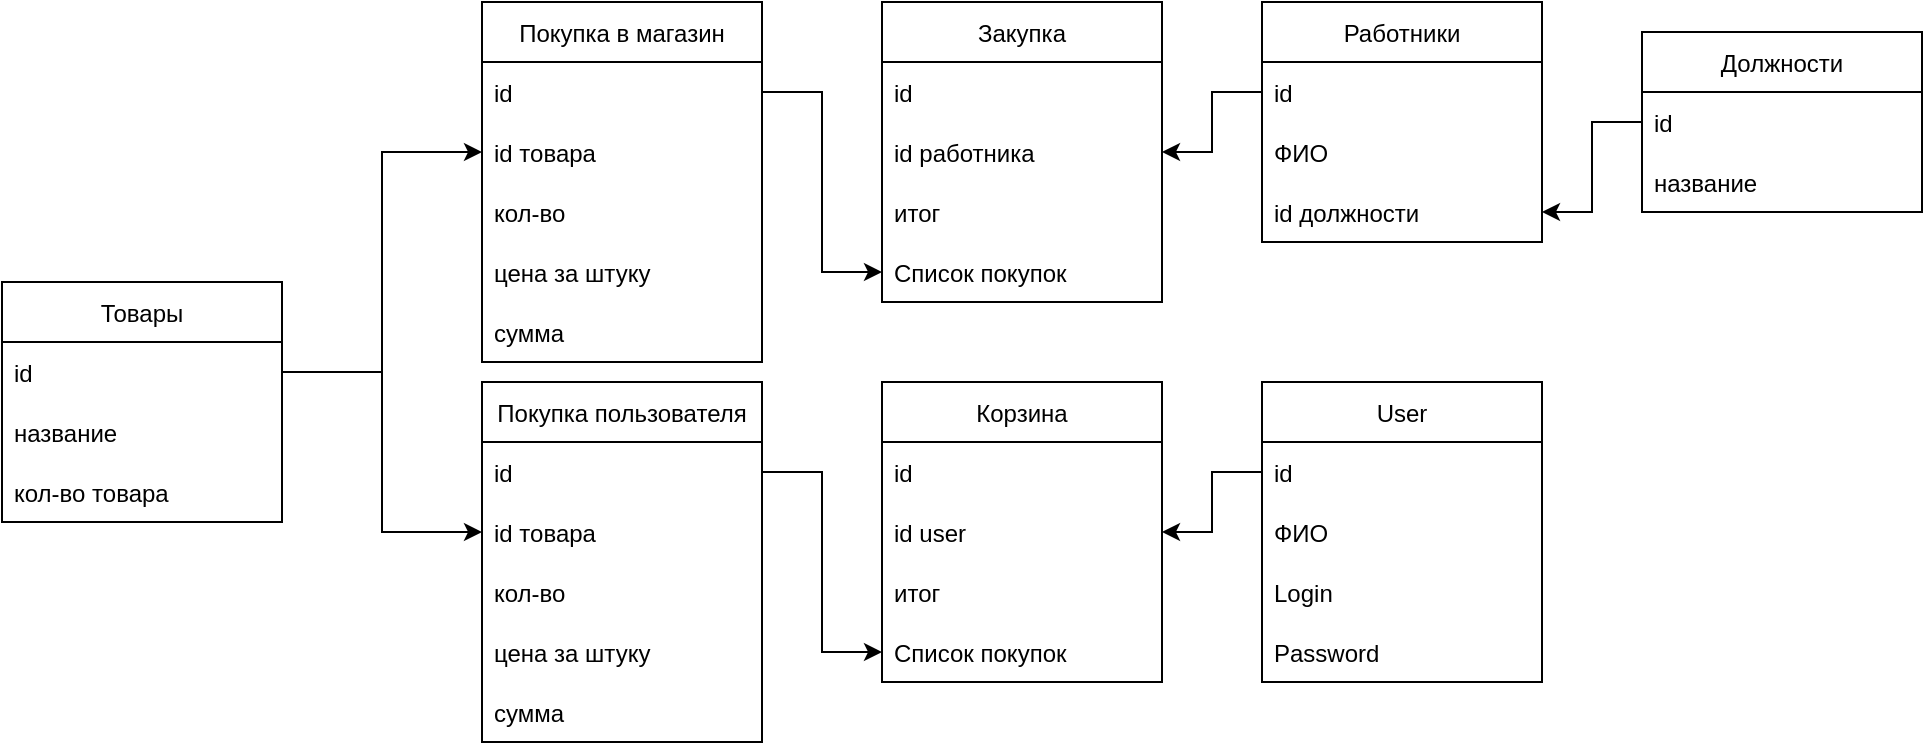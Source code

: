 <mxfile version="17.1.3" type="github">
  <diagram id="bReoNBew56GqKcerDRGZ" name="Page-1">
    <mxGraphModel dx="1422" dy="794" grid="1" gridSize="10" guides="1" tooltips="1" connect="1" arrows="1" fold="1" page="1" pageScale="1" pageWidth="827" pageHeight="1169" math="0" shadow="0">
      <root>
        <mxCell id="0" />
        <mxCell id="1" parent="0" />
        <mxCell id="HzvhOyikeaEiVE4MaC2M-1" value="Покупка пользователя" style="swimlane;fontStyle=0;childLayout=stackLayout;horizontal=1;startSize=30;horizontalStack=0;resizeParent=1;resizeParentMax=0;resizeLast=0;collapsible=1;marginBottom=0;" parent="1" vertex="1">
          <mxGeometry x="290" y="320" width="140" height="180" as="geometry" />
        </mxCell>
        <mxCell id="HzvhOyikeaEiVE4MaC2M-2" value="id" style="text;strokeColor=none;fillColor=none;align=left;verticalAlign=middle;spacingLeft=4;spacingRight=4;overflow=hidden;points=[[0,0.5],[1,0.5]];portConstraint=eastwest;rotatable=0;" parent="HzvhOyikeaEiVE4MaC2M-1" vertex="1">
          <mxGeometry y="30" width="140" height="30" as="geometry" />
        </mxCell>
        <mxCell id="HzvhOyikeaEiVE4MaC2M-3" value="id товара" style="text;strokeColor=none;fillColor=none;align=left;verticalAlign=middle;spacingLeft=4;spacingRight=4;overflow=hidden;points=[[0,0.5],[1,0.5]];portConstraint=eastwest;rotatable=0;" parent="HzvhOyikeaEiVE4MaC2M-1" vertex="1">
          <mxGeometry y="60" width="140" height="30" as="geometry" />
        </mxCell>
        <mxCell id="HzvhOyikeaEiVE4MaC2M-39" value="кол-во" style="text;strokeColor=none;fillColor=none;align=left;verticalAlign=middle;spacingLeft=4;spacingRight=4;overflow=hidden;points=[[0,0.5],[1,0.5]];portConstraint=eastwest;rotatable=0;" parent="HzvhOyikeaEiVE4MaC2M-1" vertex="1">
          <mxGeometry y="90" width="140" height="30" as="geometry" />
        </mxCell>
        <mxCell id="HzvhOyikeaEiVE4MaC2M-8" value="цена за штуку" style="text;strokeColor=none;fillColor=none;align=left;verticalAlign=middle;spacingLeft=4;spacingRight=4;overflow=hidden;points=[[0,0.5],[1,0.5]];portConstraint=eastwest;rotatable=0;" parent="HzvhOyikeaEiVE4MaC2M-1" vertex="1">
          <mxGeometry y="120" width="140" height="30" as="geometry" />
        </mxCell>
        <mxCell id="HzvhOyikeaEiVE4MaC2M-40" value="сумма" style="text;strokeColor=none;fillColor=none;align=left;verticalAlign=middle;spacingLeft=4;spacingRight=4;overflow=hidden;points=[[0,0.5],[1,0.5]];portConstraint=eastwest;rotatable=0;" parent="HzvhOyikeaEiVE4MaC2M-1" vertex="1">
          <mxGeometry y="150" width="140" height="30" as="geometry" />
        </mxCell>
        <mxCell id="HzvhOyikeaEiVE4MaC2M-5" value="Товары" style="swimlane;fontStyle=0;childLayout=stackLayout;horizontal=1;startSize=30;horizontalStack=0;resizeParent=1;resizeParentMax=0;resizeLast=0;collapsible=1;marginBottom=0;" parent="1" vertex="1">
          <mxGeometry x="50" y="270" width="140" height="120" as="geometry" />
        </mxCell>
        <mxCell id="HzvhOyikeaEiVE4MaC2M-6" value="id" style="text;strokeColor=none;fillColor=none;align=left;verticalAlign=middle;spacingLeft=4;spacingRight=4;overflow=hidden;points=[[0,0.5],[1,0.5]];portConstraint=eastwest;rotatable=0;" parent="HzvhOyikeaEiVE4MaC2M-5" vertex="1">
          <mxGeometry y="30" width="140" height="30" as="geometry" />
        </mxCell>
        <mxCell id="HzvhOyikeaEiVE4MaC2M-7" value="название" style="text;strokeColor=none;fillColor=none;align=left;verticalAlign=middle;spacingLeft=4;spacingRight=4;overflow=hidden;points=[[0,0.5],[1,0.5]];portConstraint=eastwest;rotatable=0;" parent="HzvhOyikeaEiVE4MaC2M-5" vertex="1">
          <mxGeometry y="60" width="140" height="30" as="geometry" />
        </mxCell>
        <mxCell id="t5x_TxFru9KxqU1fhid5-33" value="кол-во товара" style="text;strokeColor=none;fillColor=none;align=left;verticalAlign=middle;spacingLeft=4;spacingRight=4;overflow=hidden;points=[[0,0.5],[1,0.5]];portConstraint=eastwest;rotatable=0;" vertex="1" parent="HzvhOyikeaEiVE4MaC2M-5">
          <mxGeometry y="90" width="140" height="30" as="geometry" />
        </mxCell>
        <mxCell id="HzvhOyikeaEiVE4MaC2M-9" value="User" style="swimlane;fontStyle=0;childLayout=stackLayout;horizontal=1;startSize=30;horizontalStack=0;resizeParent=1;resizeParentMax=0;resizeLast=0;collapsible=1;marginBottom=0;" parent="1" vertex="1">
          <mxGeometry x="680" y="320" width="140" height="150" as="geometry" />
        </mxCell>
        <mxCell id="HzvhOyikeaEiVE4MaC2M-10" value="id" style="text;strokeColor=none;fillColor=none;align=left;verticalAlign=middle;spacingLeft=4;spacingRight=4;overflow=hidden;points=[[0,0.5],[1,0.5]];portConstraint=eastwest;rotatable=0;" parent="HzvhOyikeaEiVE4MaC2M-9" vertex="1">
          <mxGeometry y="30" width="140" height="30" as="geometry" />
        </mxCell>
        <mxCell id="HzvhOyikeaEiVE4MaC2M-11" value="ФИО" style="text;strokeColor=none;fillColor=none;align=left;verticalAlign=middle;spacingLeft=4;spacingRight=4;overflow=hidden;points=[[0,0.5],[1,0.5]];portConstraint=eastwest;rotatable=0;" parent="HzvhOyikeaEiVE4MaC2M-9" vertex="1">
          <mxGeometry y="60" width="140" height="30" as="geometry" />
        </mxCell>
        <mxCell id="HzvhOyikeaEiVE4MaC2M-12" value="Login" style="text;strokeColor=none;fillColor=none;align=left;verticalAlign=middle;spacingLeft=4;spacingRight=4;overflow=hidden;points=[[0,0.5],[1,0.5]];portConstraint=eastwest;rotatable=0;" parent="HzvhOyikeaEiVE4MaC2M-9" vertex="1">
          <mxGeometry y="90" width="140" height="30" as="geometry" />
        </mxCell>
        <mxCell id="t5x_TxFru9KxqU1fhid5-8" value="Password" style="text;strokeColor=none;fillColor=none;align=left;verticalAlign=middle;spacingLeft=4;spacingRight=4;overflow=hidden;points=[[0,0.5],[1,0.5]];portConstraint=eastwest;rotatable=0;" vertex="1" parent="HzvhOyikeaEiVE4MaC2M-9">
          <mxGeometry y="120" width="140" height="30" as="geometry" />
        </mxCell>
        <mxCell id="HzvhOyikeaEiVE4MaC2M-18" value="Работники" style="swimlane;fontStyle=0;childLayout=stackLayout;horizontal=1;startSize=30;horizontalStack=0;resizeParent=1;resizeParentMax=0;resizeLast=0;collapsible=1;marginBottom=0;" parent="1" vertex="1">
          <mxGeometry x="680" y="130" width="140" height="120" as="geometry" />
        </mxCell>
        <mxCell id="HzvhOyikeaEiVE4MaC2M-19" value="id" style="text;strokeColor=none;fillColor=none;align=left;verticalAlign=middle;spacingLeft=4;spacingRight=4;overflow=hidden;points=[[0,0.5],[1,0.5]];portConstraint=eastwest;rotatable=0;" parent="HzvhOyikeaEiVE4MaC2M-18" vertex="1">
          <mxGeometry y="30" width="140" height="30" as="geometry" />
        </mxCell>
        <mxCell id="HzvhOyikeaEiVE4MaC2M-20" value="ФИО" style="text;strokeColor=none;fillColor=none;align=left;verticalAlign=middle;spacingLeft=4;spacingRight=4;overflow=hidden;points=[[0,0.5],[1,0.5]];portConstraint=eastwest;rotatable=0;" parent="HzvhOyikeaEiVE4MaC2M-18" vertex="1">
          <mxGeometry y="60" width="140" height="30" as="geometry" />
        </mxCell>
        <mxCell id="HzvhOyikeaEiVE4MaC2M-21" value="id должности" style="text;strokeColor=none;fillColor=none;align=left;verticalAlign=middle;spacingLeft=4;spacingRight=4;overflow=hidden;points=[[0,0.5],[1,0.5]];portConstraint=eastwest;rotatable=0;" parent="HzvhOyikeaEiVE4MaC2M-18" vertex="1">
          <mxGeometry y="90" width="140" height="30" as="geometry" />
        </mxCell>
        <mxCell id="HzvhOyikeaEiVE4MaC2M-56" value="Должности" style="swimlane;fontStyle=0;childLayout=stackLayout;horizontal=1;startSize=30;horizontalStack=0;resizeParent=1;resizeParentMax=0;resizeLast=0;collapsible=1;marginBottom=0;" parent="1" vertex="1">
          <mxGeometry x="870" y="145" width="140" height="90" as="geometry" />
        </mxCell>
        <mxCell id="HzvhOyikeaEiVE4MaC2M-57" value="id" style="text;strokeColor=none;fillColor=none;align=left;verticalAlign=middle;spacingLeft=4;spacingRight=4;overflow=hidden;points=[[0,0.5],[1,0.5]];portConstraint=eastwest;rotatable=0;" parent="HzvhOyikeaEiVE4MaC2M-56" vertex="1">
          <mxGeometry y="30" width="140" height="30" as="geometry" />
        </mxCell>
        <mxCell id="HzvhOyikeaEiVE4MaC2M-58" value="название" style="text;strokeColor=none;fillColor=none;align=left;verticalAlign=middle;spacingLeft=4;spacingRight=4;overflow=hidden;points=[[0,0.5],[1,0.5]];portConstraint=eastwest;rotatable=0;" parent="HzvhOyikeaEiVE4MaC2M-56" vertex="1">
          <mxGeometry y="60" width="140" height="30" as="geometry" />
        </mxCell>
        <mxCell id="t5x_TxFru9KxqU1fhid5-1" value="Корзина" style="swimlane;fontStyle=0;childLayout=stackLayout;horizontal=1;startSize=30;horizontalStack=0;resizeParent=1;resizeParentMax=0;resizeLast=0;collapsible=1;marginBottom=0;" vertex="1" parent="1">
          <mxGeometry x="490" y="320" width="140" height="150" as="geometry" />
        </mxCell>
        <mxCell id="t5x_TxFru9KxqU1fhid5-2" value="id" style="text;strokeColor=none;fillColor=none;align=left;verticalAlign=middle;spacingLeft=4;spacingRight=4;overflow=hidden;points=[[0,0.5],[1,0.5]];portConstraint=eastwest;rotatable=0;" vertex="1" parent="t5x_TxFru9KxqU1fhid5-1">
          <mxGeometry y="30" width="140" height="30" as="geometry" />
        </mxCell>
        <mxCell id="t5x_TxFru9KxqU1fhid5-3" value="id user" style="text;strokeColor=none;fillColor=none;align=left;verticalAlign=middle;spacingLeft=4;spacingRight=4;overflow=hidden;points=[[0,0.5],[1,0.5]];portConstraint=eastwest;rotatable=0;" vertex="1" parent="t5x_TxFru9KxqU1fhid5-1">
          <mxGeometry y="60" width="140" height="30" as="geometry" />
        </mxCell>
        <mxCell id="t5x_TxFru9KxqU1fhid5-5" value="итог" style="text;strokeColor=none;fillColor=none;align=left;verticalAlign=middle;spacingLeft=4;spacingRight=4;overflow=hidden;points=[[0,0.5],[1,0.5]];portConstraint=eastwest;rotatable=0;" vertex="1" parent="t5x_TxFru9KxqU1fhid5-1">
          <mxGeometry y="90" width="140" height="30" as="geometry" />
        </mxCell>
        <mxCell id="t5x_TxFru9KxqU1fhid5-6" value="Список покупок" style="text;strokeColor=none;fillColor=none;align=left;verticalAlign=middle;spacingLeft=4;spacingRight=4;overflow=hidden;points=[[0,0.5],[1,0.5]];portConstraint=eastwest;rotatable=0;" vertex="1" parent="t5x_TxFru9KxqU1fhid5-1">
          <mxGeometry y="120" width="140" height="30" as="geometry" />
        </mxCell>
        <mxCell id="t5x_TxFru9KxqU1fhid5-9" value="Закупка" style="swimlane;fontStyle=0;childLayout=stackLayout;horizontal=1;startSize=30;horizontalStack=0;resizeParent=1;resizeParentMax=0;resizeLast=0;collapsible=1;marginBottom=0;" vertex="1" parent="1">
          <mxGeometry x="490" y="130" width="140" height="150" as="geometry" />
        </mxCell>
        <mxCell id="t5x_TxFru9KxqU1fhid5-10" value="id" style="text;strokeColor=none;fillColor=none;align=left;verticalAlign=middle;spacingLeft=4;spacingRight=4;overflow=hidden;points=[[0,0.5],[1,0.5]];portConstraint=eastwest;rotatable=0;" vertex="1" parent="t5x_TxFru9KxqU1fhid5-9">
          <mxGeometry y="30" width="140" height="30" as="geometry" />
        </mxCell>
        <mxCell id="t5x_TxFru9KxqU1fhid5-11" value="id работника" style="text;strokeColor=none;fillColor=none;align=left;verticalAlign=middle;spacingLeft=4;spacingRight=4;overflow=hidden;points=[[0,0.5],[1,0.5]];portConstraint=eastwest;rotatable=0;" vertex="1" parent="t5x_TxFru9KxqU1fhid5-9">
          <mxGeometry y="60" width="140" height="30" as="geometry" />
        </mxCell>
        <mxCell id="t5x_TxFru9KxqU1fhid5-12" value="итог" style="text;strokeColor=none;fillColor=none;align=left;verticalAlign=middle;spacingLeft=4;spacingRight=4;overflow=hidden;points=[[0,0.5],[1,0.5]];portConstraint=eastwest;rotatable=0;" vertex="1" parent="t5x_TxFru9KxqU1fhid5-9">
          <mxGeometry y="90" width="140" height="30" as="geometry" />
        </mxCell>
        <mxCell id="t5x_TxFru9KxqU1fhid5-13" value="Список покупок" style="text;strokeColor=none;fillColor=none;align=left;verticalAlign=middle;spacingLeft=4;spacingRight=4;overflow=hidden;points=[[0,0.5],[1,0.5]];portConstraint=eastwest;rotatable=0;" vertex="1" parent="t5x_TxFru9KxqU1fhid5-9">
          <mxGeometry y="120" width="140" height="30" as="geometry" />
        </mxCell>
        <mxCell id="t5x_TxFru9KxqU1fhid5-14" style="edgeStyle=orthogonalEdgeStyle;rounded=0;orthogonalLoop=1;jettySize=auto;html=1;exitX=1;exitY=0.5;exitDx=0;exitDy=0;entryX=0;entryY=0.5;entryDx=0;entryDy=0;" edge="1" parent="1" source="HzvhOyikeaEiVE4MaC2M-6" target="HzvhOyikeaEiVE4MaC2M-3">
          <mxGeometry relative="1" as="geometry" />
        </mxCell>
        <mxCell id="t5x_TxFru9KxqU1fhid5-16" style="edgeStyle=orthogonalEdgeStyle;rounded=0;orthogonalLoop=1;jettySize=auto;html=1;exitX=1;exitY=0.5;exitDx=0;exitDy=0;entryX=0;entryY=0.5;entryDx=0;entryDy=0;" edge="1" parent="1" source="HzvhOyikeaEiVE4MaC2M-2" target="t5x_TxFru9KxqU1fhid5-6">
          <mxGeometry relative="1" as="geometry">
            <Array as="points">
              <mxPoint x="460" y="365" />
              <mxPoint x="460" y="455" />
            </Array>
          </mxGeometry>
        </mxCell>
        <mxCell id="t5x_TxFru9KxqU1fhid5-17" style="edgeStyle=orthogonalEdgeStyle;rounded=0;orthogonalLoop=1;jettySize=auto;html=1;exitX=0;exitY=0.5;exitDx=0;exitDy=0;" edge="1" parent="1" source="HzvhOyikeaEiVE4MaC2M-10" target="t5x_TxFru9KxqU1fhid5-3">
          <mxGeometry relative="1" as="geometry" />
        </mxCell>
        <mxCell id="t5x_TxFru9KxqU1fhid5-20" style="edgeStyle=orthogonalEdgeStyle;rounded=0;orthogonalLoop=1;jettySize=auto;html=1;exitX=0;exitY=0.5;exitDx=0;exitDy=0;" edge="1" parent="1" source="HzvhOyikeaEiVE4MaC2M-19" target="t5x_TxFru9KxqU1fhid5-11">
          <mxGeometry relative="1" as="geometry" />
        </mxCell>
        <mxCell id="t5x_TxFru9KxqU1fhid5-21" value="Покупка в магазин" style="swimlane;fontStyle=0;childLayout=stackLayout;horizontal=1;startSize=30;horizontalStack=0;resizeParent=1;resizeParentMax=0;resizeLast=0;collapsible=1;marginBottom=0;" vertex="1" parent="1">
          <mxGeometry x="290" y="130" width="140" height="180" as="geometry" />
        </mxCell>
        <mxCell id="t5x_TxFru9KxqU1fhid5-22" value="id" style="text;strokeColor=none;fillColor=none;align=left;verticalAlign=middle;spacingLeft=4;spacingRight=4;overflow=hidden;points=[[0,0.5],[1,0.5]];portConstraint=eastwest;rotatable=0;" vertex="1" parent="t5x_TxFru9KxqU1fhid5-21">
          <mxGeometry y="30" width="140" height="30" as="geometry" />
        </mxCell>
        <mxCell id="t5x_TxFru9KxqU1fhid5-23" value="id товара" style="text;strokeColor=none;fillColor=none;align=left;verticalAlign=middle;spacingLeft=4;spacingRight=4;overflow=hidden;points=[[0,0.5],[1,0.5]];portConstraint=eastwest;rotatable=0;" vertex="1" parent="t5x_TxFru9KxqU1fhid5-21">
          <mxGeometry y="60" width="140" height="30" as="geometry" />
        </mxCell>
        <mxCell id="t5x_TxFru9KxqU1fhid5-24" value="кол-во" style="text;strokeColor=none;fillColor=none;align=left;verticalAlign=middle;spacingLeft=4;spacingRight=4;overflow=hidden;points=[[0,0.5],[1,0.5]];portConstraint=eastwest;rotatable=0;" vertex="1" parent="t5x_TxFru9KxqU1fhid5-21">
          <mxGeometry y="90" width="140" height="30" as="geometry" />
        </mxCell>
        <mxCell id="t5x_TxFru9KxqU1fhid5-25" value="цена за штуку" style="text;strokeColor=none;fillColor=none;align=left;verticalAlign=middle;spacingLeft=4;spacingRight=4;overflow=hidden;points=[[0,0.5],[1,0.5]];portConstraint=eastwest;rotatable=0;" vertex="1" parent="t5x_TxFru9KxqU1fhid5-21">
          <mxGeometry y="120" width="140" height="30" as="geometry" />
        </mxCell>
        <mxCell id="t5x_TxFru9KxqU1fhid5-26" value="сумма" style="text;strokeColor=none;fillColor=none;align=left;verticalAlign=middle;spacingLeft=4;spacingRight=4;overflow=hidden;points=[[0,0.5],[1,0.5]];portConstraint=eastwest;rotatable=0;" vertex="1" parent="t5x_TxFru9KxqU1fhid5-21">
          <mxGeometry y="150" width="140" height="30" as="geometry" />
        </mxCell>
        <mxCell id="t5x_TxFru9KxqU1fhid5-28" style="edgeStyle=orthogonalEdgeStyle;rounded=0;orthogonalLoop=1;jettySize=auto;html=1;exitX=1;exitY=0.5;exitDx=0;exitDy=0;entryX=0;entryY=0.5;entryDx=0;entryDy=0;" edge="1" parent="1" source="t5x_TxFru9KxqU1fhid5-22" target="t5x_TxFru9KxqU1fhid5-13">
          <mxGeometry relative="1" as="geometry" />
        </mxCell>
        <mxCell id="t5x_TxFru9KxqU1fhid5-29" style="edgeStyle=orthogonalEdgeStyle;rounded=0;orthogonalLoop=1;jettySize=auto;html=1;exitX=1;exitY=0.5;exitDx=0;exitDy=0;" edge="1" parent="1" source="HzvhOyikeaEiVE4MaC2M-6" target="t5x_TxFru9KxqU1fhid5-23">
          <mxGeometry relative="1" as="geometry" />
        </mxCell>
        <mxCell id="t5x_TxFru9KxqU1fhid5-34" style="edgeStyle=orthogonalEdgeStyle;rounded=0;orthogonalLoop=1;jettySize=auto;html=1;exitX=0;exitY=0.5;exitDx=0;exitDy=0;" edge="1" parent="1" source="HzvhOyikeaEiVE4MaC2M-57" target="HzvhOyikeaEiVE4MaC2M-21">
          <mxGeometry relative="1" as="geometry" />
        </mxCell>
      </root>
    </mxGraphModel>
  </diagram>
</mxfile>
